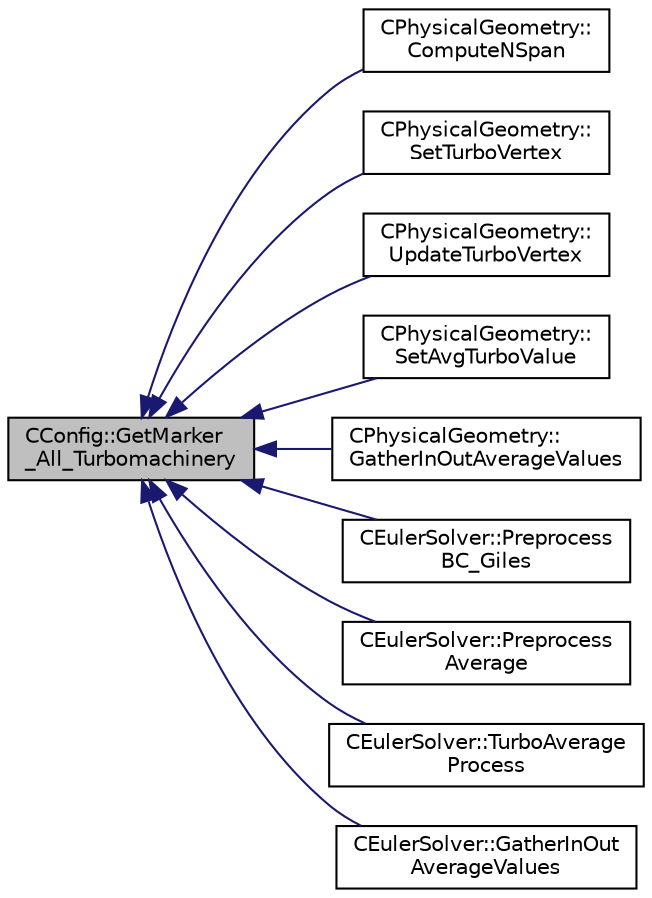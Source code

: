 digraph "CConfig::GetMarker_All_Turbomachinery"
{
  edge [fontname="Helvetica",fontsize="10",labelfontname="Helvetica",labelfontsize="10"];
  node [fontname="Helvetica",fontsize="10",shape=record];
  rankdir="LR";
  Node7033 [label="CConfig::GetMarker\l_All_Turbomachinery",height=0.2,width=0.4,color="black", fillcolor="grey75", style="filled", fontcolor="black"];
  Node7033 -> Node7034 [dir="back",color="midnightblue",fontsize="10",style="solid",fontname="Helvetica"];
  Node7034 [label="CPhysicalGeometry::\lComputeNSpan",height=0.2,width=0.4,color="black", fillcolor="white", style="filled",URL="$class_c_physical_geometry.html#a9aa84f4877184465391ad944264e2c12",tooltip="Set number of span wise level for turbomachinery computation. "];
  Node7033 -> Node7035 [dir="back",color="midnightblue",fontsize="10",style="solid",fontname="Helvetica"];
  Node7035 [label="CPhysicalGeometry::\lSetTurboVertex",height=0.2,width=0.4,color="black", fillcolor="white", style="filled",URL="$class_c_physical_geometry.html#a51481bb8173c15758a94838d29c7f0c7",tooltip="Set turbo boundary vertex. "];
  Node7033 -> Node7036 [dir="back",color="midnightblue",fontsize="10",style="solid",fontname="Helvetica"];
  Node7036 [label="CPhysicalGeometry::\lUpdateTurboVertex",height=0.2,width=0.4,color="black", fillcolor="white", style="filled",URL="$class_c_physical_geometry.html#af127c1132d94b681e79427672637c0fa",tooltip="update turbo boundary vertex. "];
  Node7033 -> Node7037 [dir="back",color="midnightblue",fontsize="10",style="solid",fontname="Helvetica"];
  Node7037 [label="CPhysicalGeometry::\lSetAvgTurboValue",height=0.2,width=0.4,color="black", fillcolor="white", style="filled",URL="$class_c_physical_geometry.html#a9b42df38be11e404f3f2f8e729d0af74",tooltip="Set turbo boundary vertex. "];
  Node7033 -> Node7038 [dir="back",color="midnightblue",fontsize="10",style="solid",fontname="Helvetica"];
  Node7038 [label="CPhysicalGeometry::\lGatherInOutAverageValues",height=0.2,width=0.4,color="black", fillcolor="white", style="filled",URL="$class_c_physical_geometry.html#a217e5337523ba85579c8a3d209bf25d9",tooltip="Set turbo boundary vertex. "];
  Node7033 -> Node7039 [dir="back",color="midnightblue",fontsize="10",style="solid",fontname="Helvetica"];
  Node7039 [label="CEulerSolver::Preprocess\lBC_Giles",height=0.2,width=0.4,color="black", fillcolor="white", style="filled",URL="$class_c_euler_solver.html#a33402619b740bfe68350c50bba14c6ab",tooltip="It computes Fourier transformation for the needed quantities along the pitch for each span in turboma..."];
  Node7033 -> Node7040 [dir="back",color="midnightblue",fontsize="10",style="solid",fontname="Helvetica"];
  Node7040 [label="CEulerSolver::Preprocess\lAverage",height=0.2,width=0.4,color="black", fillcolor="white", style="filled",URL="$class_c_euler_solver.html#ab13b628bfb33a1701ff0807195f953ef",tooltip="It computes average quantities along the span for turbomachinery analysis. "];
  Node7033 -> Node7041 [dir="back",color="midnightblue",fontsize="10",style="solid",fontname="Helvetica"];
  Node7041 [label="CEulerSolver::TurboAverage\lProcess",height=0.2,width=0.4,color="black", fillcolor="white", style="filled",URL="$class_c_euler_solver.html#ab408049d3b4fecc224653176c8d7885a",tooltip="It computes average quantities along the span for turbomachinery analysis. "];
  Node7033 -> Node7042 [dir="back",color="midnightblue",fontsize="10",style="solid",fontname="Helvetica"];
  Node7042 [label="CEulerSolver::GatherInOut\lAverageValues",height=0.2,width=0.4,color="black", fillcolor="white", style="filled",URL="$class_c_euler_solver.html#ab65fe699472aae15ef7ebdad60575875",tooltip="It gathers into the master node average quantities at inflow and outflow needed for turbomachinery an..."];
}
